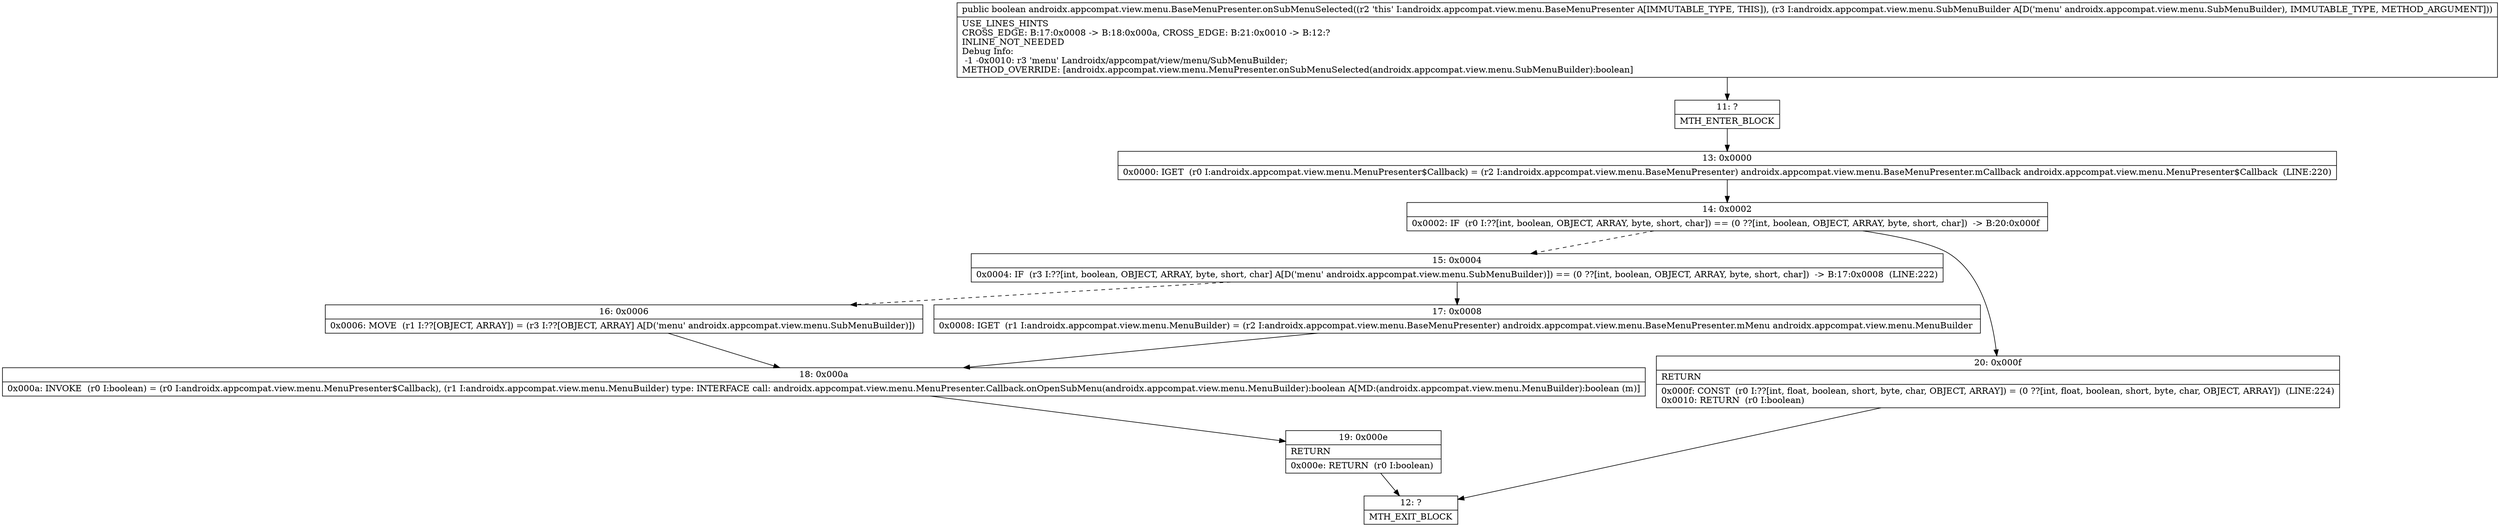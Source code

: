 digraph "CFG forandroidx.appcompat.view.menu.BaseMenuPresenter.onSubMenuSelected(Landroidx\/appcompat\/view\/menu\/SubMenuBuilder;)Z" {
Node_11 [shape=record,label="{11\:\ ?|MTH_ENTER_BLOCK\l}"];
Node_13 [shape=record,label="{13\:\ 0x0000|0x0000: IGET  (r0 I:androidx.appcompat.view.menu.MenuPresenter$Callback) = (r2 I:androidx.appcompat.view.menu.BaseMenuPresenter) androidx.appcompat.view.menu.BaseMenuPresenter.mCallback androidx.appcompat.view.menu.MenuPresenter$Callback  (LINE:220)\l}"];
Node_14 [shape=record,label="{14\:\ 0x0002|0x0002: IF  (r0 I:??[int, boolean, OBJECT, ARRAY, byte, short, char]) == (0 ??[int, boolean, OBJECT, ARRAY, byte, short, char])  \-\> B:20:0x000f \l}"];
Node_15 [shape=record,label="{15\:\ 0x0004|0x0004: IF  (r3 I:??[int, boolean, OBJECT, ARRAY, byte, short, char] A[D('menu' androidx.appcompat.view.menu.SubMenuBuilder)]) == (0 ??[int, boolean, OBJECT, ARRAY, byte, short, char])  \-\> B:17:0x0008  (LINE:222)\l}"];
Node_16 [shape=record,label="{16\:\ 0x0006|0x0006: MOVE  (r1 I:??[OBJECT, ARRAY]) = (r3 I:??[OBJECT, ARRAY] A[D('menu' androidx.appcompat.view.menu.SubMenuBuilder)]) \l}"];
Node_18 [shape=record,label="{18\:\ 0x000a|0x000a: INVOKE  (r0 I:boolean) = (r0 I:androidx.appcompat.view.menu.MenuPresenter$Callback), (r1 I:androidx.appcompat.view.menu.MenuBuilder) type: INTERFACE call: androidx.appcompat.view.menu.MenuPresenter.Callback.onOpenSubMenu(androidx.appcompat.view.menu.MenuBuilder):boolean A[MD:(androidx.appcompat.view.menu.MenuBuilder):boolean (m)]\l}"];
Node_19 [shape=record,label="{19\:\ 0x000e|RETURN\l|0x000e: RETURN  (r0 I:boolean) \l}"];
Node_12 [shape=record,label="{12\:\ ?|MTH_EXIT_BLOCK\l}"];
Node_17 [shape=record,label="{17\:\ 0x0008|0x0008: IGET  (r1 I:androidx.appcompat.view.menu.MenuBuilder) = (r2 I:androidx.appcompat.view.menu.BaseMenuPresenter) androidx.appcompat.view.menu.BaseMenuPresenter.mMenu androidx.appcompat.view.menu.MenuBuilder \l}"];
Node_20 [shape=record,label="{20\:\ 0x000f|RETURN\l|0x000f: CONST  (r0 I:??[int, float, boolean, short, byte, char, OBJECT, ARRAY]) = (0 ??[int, float, boolean, short, byte, char, OBJECT, ARRAY])  (LINE:224)\l0x0010: RETURN  (r0 I:boolean) \l}"];
MethodNode[shape=record,label="{public boolean androidx.appcompat.view.menu.BaseMenuPresenter.onSubMenuSelected((r2 'this' I:androidx.appcompat.view.menu.BaseMenuPresenter A[IMMUTABLE_TYPE, THIS]), (r3 I:androidx.appcompat.view.menu.SubMenuBuilder A[D('menu' androidx.appcompat.view.menu.SubMenuBuilder), IMMUTABLE_TYPE, METHOD_ARGUMENT]))  | USE_LINES_HINTS\lCROSS_EDGE: B:17:0x0008 \-\> B:18:0x000a, CROSS_EDGE: B:21:0x0010 \-\> B:12:?\lINLINE_NOT_NEEDED\lDebug Info:\l  \-1 \-0x0010: r3 'menu' Landroidx\/appcompat\/view\/menu\/SubMenuBuilder;\lMETHOD_OVERRIDE: [androidx.appcompat.view.menu.MenuPresenter.onSubMenuSelected(androidx.appcompat.view.menu.SubMenuBuilder):boolean]\l}"];
MethodNode -> Node_11;Node_11 -> Node_13;
Node_13 -> Node_14;
Node_14 -> Node_15[style=dashed];
Node_14 -> Node_20;
Node_15 -> Node_16[style=dashed];
Node_15 -> Node_17;
Node_16 -> Node_18;
Node_18 -> Node_19;
Node_19 -> Node_12;
Node_17 -> Node_18;
Node_20 -> Node_12;
}

